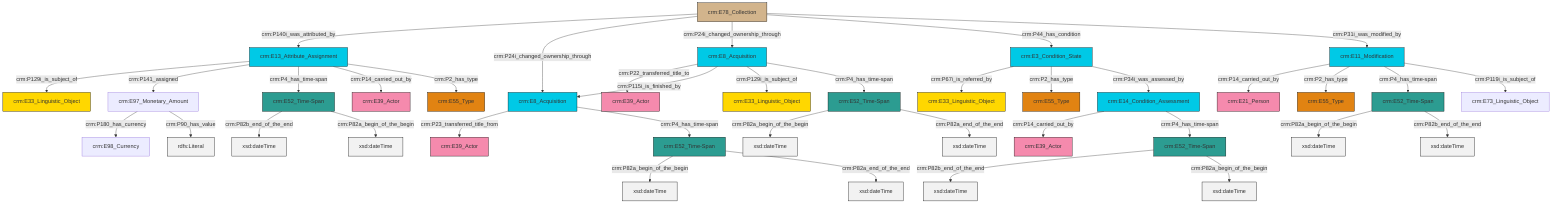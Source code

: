 graph TD
classDef Literal fill:#f2f2f2,stroke:#000000;
classDef CRM_Entity fill:#FFFFFF,stroke:#000000;
classDef Temporal_Entity fill:#00C9E6, stroke:#000000;
classDef Type fill:#E18312, stroke:#000000;
classDef Time-Span fill:#2C9C91, stroke:#000000;
classDef Appellation fill:#FFEB7F, stroke:#000000;
classDef Place fill:#008836, stroke:#000000;
classDef Persistent_Item fill:#B266B2, stroke:#000000;
classDef Conceptual_Object fill:#FFD700, stroke:#000000;
classDef Physical_Thing fill:#D2B48C, stroke:#000000;
classDef Actor fill:#f58aad, stroke:#000000;
classDef PC_Classes fill:#4ce600, stroke:#000000;
classDef Multi fill:#cccccc,stroke:#000000;

2["crm:E14_Condition_Assessment"]:::Temporal_Entity -->|crm:P14_carried_out_by| 3["crm:E39_Actor"]:::Actor
6["crm:E13_Attribute_Assignment"]:::Temporal_Entity -->|crm:P129i_is_subject_of| 7["crm:E33_Linguistic_Object"]:::Conceptual_Object
12["crm:E3_Condition_State"]:::Temporal_Entity -->|crm:P67i_is_referred_by| 13["crm:E33_Linguistic_Object"]:::Conceptual_Object
2["crm:E14_Condition_Assessment"]:::Temporal_Entity -->|crm:P4_has_time-span| 14["crm:E52_Time-Span"]:::Time-Span
15["crm:E78_Collection"]:::Physical_Thing -->|crm:P140i_was_attributed_by| 6["crm:E13_Attribute_Assignment"]:::Temporal_Entity
18["crm:E11_Modification"]:::Temporal_Entity -->|crm:P14_carried_out_by| 19["crm:E21_Person"]:::Actor
20["crm:E8_Acquisition"]:::Temporal_Entity -->|crm:P23_transferred_title_from| 10["crm:E39_Actor"]:::Actor
21["crm:E8_Acquisition"]:::Temporal_Entity -->|crm:P22_transferred_title_to| 22["crm:E39_Actor"]:::Actor
25["crm:E52_Time-Span"]:::Time-Span -->|crm:P82a_begin_of_the_begin| 26[xsd:dateTime]:::Literal
27["crm:E97_Monetary_Amount"]:::Default -->|crm:P180_has_currency| 28["crm:E98_Currency"]:::Default
14["crm:E52_Time-Span"]:::Time-Span -->|crm:P82b_end_of_the_end| 29[xsd:dateTime]:::Literal
6["crm:E13_Attribute_Assignment"]:::Temporal_Entity -->|crm:P141_assigned| 27["crm:E97_Monetary_Amount"]:::Default
30["crm:E52_Time-Span"]:::Time-Span -->|crm:P82a_begin_of_the_begin| 31[xsd:dateTime]:::Literal
18["crm:E11_Modification"]:::Temporal_Entity -->|crm:P2_has_type| 32["crm:E55_Type"]:::Type
33["crm:E52_Time-Span"]:::Time-Span -->|crm:P82b_end_of_the_end| 34[xsd:dateTime]:::Literal
21["crm:E8_Acquisition"]:::Temporal_Entity -->|crm:P115i_is_finished_by| 20["crm:E8_Acquisition"]:::Temporal_Entity
12["crm:E3_Condition_State"]:::Temporal_Entity -->|crm:P2_has_type| 4["crm:E55_Type"]:::Type
20["crm:E8_Acquisition"]:::Temporal_Entity -->|crm:P4_has_time-span| 25["crm:E52_Time-Span"]:::Time-Span
33["crm:E52_Time-Span"]:::Time-Span -->|crm:P82a_begin_of_the_begin| 39[xsd:dateTime]:::Literal
18["crm:E11_Modification"]:::Temporal_Entity -->|crm:P4_has_time-span| 30["crm:E52_Time-Span"]:::Time-Span
12["crm:E3_Condition_State"]:::Temporal_Entity -->|crm:P34i_was_assessed_by| 2["crm:E14_Condition_Assessment"]:::Temporal_Entity
27["crm:E97_Monetary_Amount"]:::Default -->|crm:P90_has_value| 44[rdfs:Literal]:::Literal
21["crm:E8_Acquisition"]:::Temporal_Entity -->|crm:P129i_is_subject_of| 8["crm:E33_Linguistic_Object"]:::Conceptual_Object
23["crm:E52_Time-Span"]:::Time-Span -->|crm:P82a_begin_of_the_begin| 47[xsd:dateTime]:::Literal
6["crm:E13_Attribute_Assignment"]:::Temporal_Entity -->|crm:P4_has_time-span| 33["crm:E52_Time-Span"]:::Time-Span
25["crm:E52_Time-Span"]:::Time-Span -->|crm:P82a_end_of_the_end| 48[xsd:dateTime]:::Literal
14["crm:E52_Time-Span"]:::Time-Span -->|crm:P82a_begin_of_the_begin| 49[xsd:dateTime]:::Literal
21["crm:E8_Acquisition"]:::Temporal_Entity -->|crm:P4_has_time-span| 23["crm:E52_Time-Span"]:::Time-Span
6["crm:E13_Attribute_Assignment"]:::Temporal_Entity -->|crm:P14_carried_out_by| 0["crm:E39_Actor"]:::Actor
18["crm:E11_Modification"]:::Temporal_Entity -->|crm:P119i_is_subject_of| 52["crm:E73_Linguistic_Object"]:::Default
15["crm:E78_Collection"]:::Physical_Thing -->|crm:P24i_changed_ownership_through| 20["crm:E8_Acquisition"]:::Temporal_Entity
15["crm:E78_Collection"]:::Physical_Thing -->|crm:P24i_changed_ownership_through| 21["crm:E8_Acquisition"]:::Temporal_Entity
30["crm:E52_Time-Span"]:::Time-Span -->|crm:P82b_end_of_the_end| 56[xsd:dateTime]:::Literal
6["crm:E13_Attribute_Assignment"]:::Temporal_Entity -->|crm:P2_has_type| 16["crm:E55_Type"]:::Type
15["crm:E78_Collection"]:::Physical_Thing -->|crm:P44_has_condition| 12["crm:E3_Condition_State"]:::Temporal_Entity
23["crm:E52_Time-Span"]:::Time-Span -->|crm:P82a_end_of_the_end| 59[xsd:dateTime]:::Literal
15["crm:E78_Collection"]:::Physical_Thing -->|crm:P31i_was_modified_by| 18["crm:E11_Modification"]:::Temporal_Entity